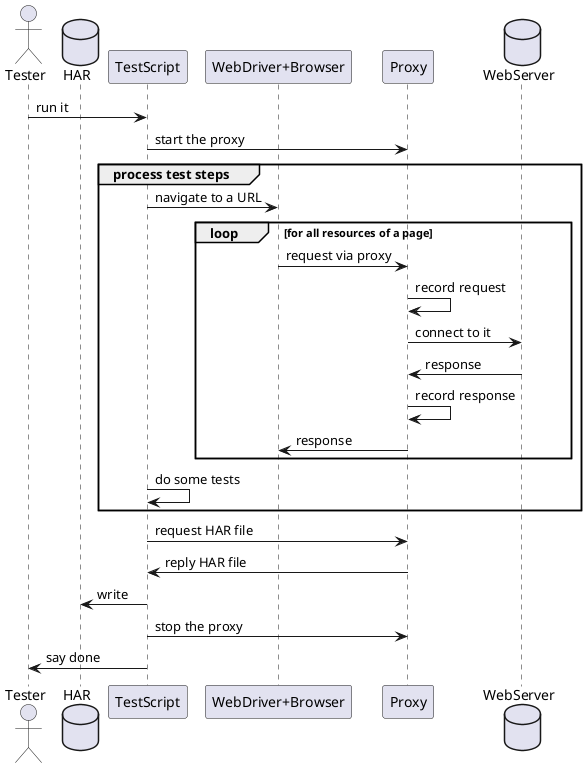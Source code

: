 @startuml sequence
actor       Tester     as tester
database    HAR        as file
participant TestScript as script
participant "WebDriver+Browser" as browser
participant Proxy      as proxy
database    WebServer  as server

tester   -> script     : run it
script   -> proxy      : start the proxy
group process test steps
script   -> browser    : navigate to a URL
loop for all resources of a page
browser  -> proxy      : request via proxy
proxy    -> proxy      : record request
proxy    -> server     : connect to it
server   -> proxy      : response
proxy    -> proxy      : record response
proxy    -> browser    : response
end
script   -> script     : do some tests
end
script   -> proxy      : request HAR file
proxy    -> script     : reply HAR file
script   -> file       : write
script   -> proxy      : stop the proxy
script   -> tester     : say done
@enduml

